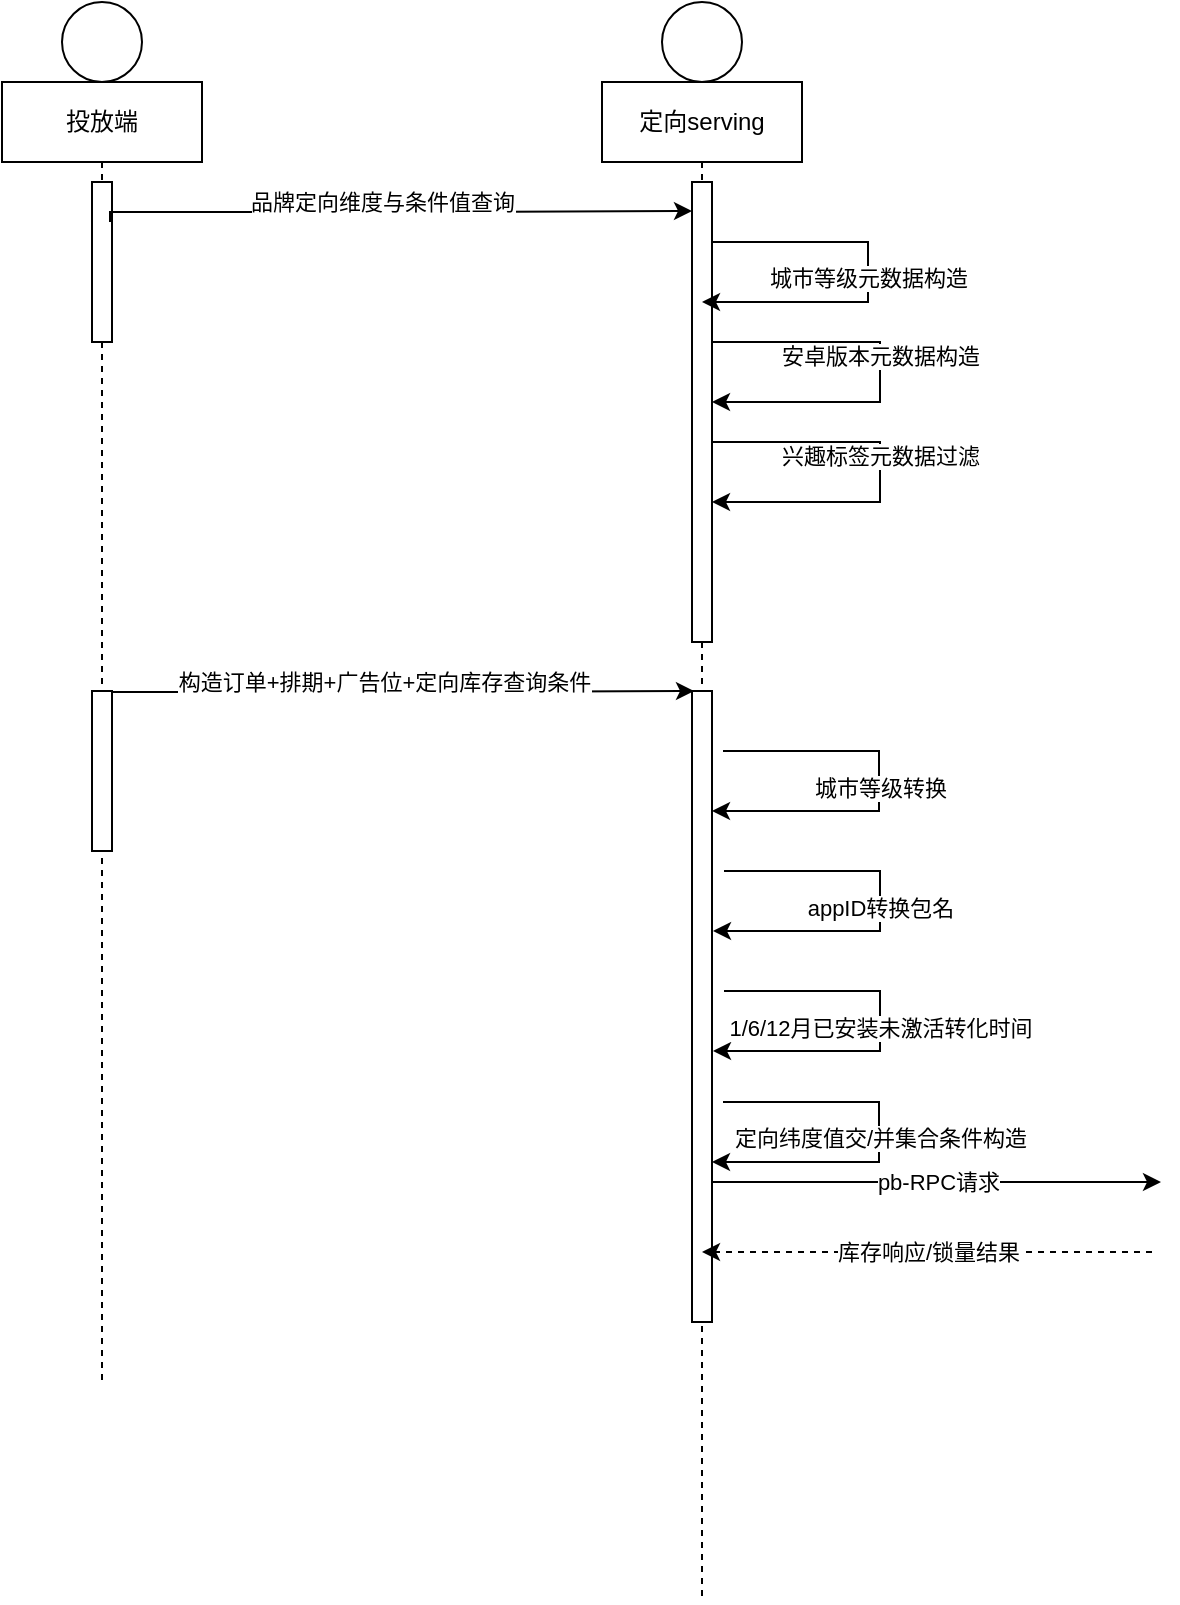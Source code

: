 <mxfile version="14.7.6" type="github">
  <diagram id="4WeLWoLbl9c9doZnRNi1" name="Page-1">
    <mxGraphModel dx="782" dy="402" grid="1" gridSize="10" guides="1" tooltips="1" connect="1" arrows="1" fold="1" page="1" pageScale="1" pageWidth="1100" pageHeight="850" math="0" shadow="0">
      <root>
        <mxCell id="0" />
        <mxCell id="1" parent="0" />
        <mxCell id="g26gJI3OPP5dfYRT891p-5" value="" style="shape=umlLifeline;participant=umlEntity;perimeter=lifelinePerimeter;whiteSpace=wrap;html=1;container=1;collapsible=0;recursiveResize=0;verticalAlign=top;spacingTop=36;outlineConnect=0;" parent="1" vertex="1">
          <mxGeometry x="380" y="20" width="40" height="40" as="geometry" />
        </mxCell>
        <mxCell id="g26gJI3OPP5dfYRT891p-6" value="定向serving" style="shape=umlLifeline;perimeter=lifelinePerimeter;whiteSpace=wrap;html=1;container=1;collapsible=0;recursiveResize=0;outlineConnect=0;" parent="1" vertex="1">
          <mxGeometry x="350" y="60" width="100" height="760" as="geometry" />
        </mxCell>
        <mxCell id="g26gJI3OPP5dfYRT891p-7" value="" style="html=1;points=[];perimeter=orthogonalPerimeter;" parent="g26gJI3OPP5dfYRT891p-6" vertex="1">
          <mxGeometry x="45" y="50" width="10" height="230" as="geometry" />
        </mxCell>
        <mxCell id="g26gJI3OPP5dfYRT891p-35" value="城市等级元数据构造" style="edgeStyle=orthogonalEdgeStyle;rounded=0;orthogonalLoop=1;jettySize=auto;html=1;" parent="g26gJI3OPP5dfYRT891p-6" source="g26gJI3OPP5dfYRT891p-7" target="g26gJI3OPP5dfYRT891p-6" edge="1">
          <mxGeometry relative="1" as="geometry">
            <mxPoint x="210" y="270" as="targetPoint" />
            <Array as="points">
              <mxPoint x="133" y="80" />
              <mxPoint x="133" y="110" />
            </Array>
          </mxGeometry>
        </mxCell>
        <mxCell id="g26gJI3OPP5dfYRT891p-8" value="" style="shape=umlLifeline;participant=umlEntity;perimeter=lifelinePerimeter;whiteSpace=wrap;html=1;container=1;collapsible=0;recursiveResize=0;verticalAlign=top;spacingTop=36;outlineConnect=0;" parent="1" vertex="1">
          <mxGeometry x="80" y="20" width="40" height="40" as="geometry" />
        </mxCell>
        <mxCell id="g26gJI3OPP5dfYRT891p-9" value="投放端" style="shape=umlLifeline;perimeter=lifelinePerimeter;whiteSpace=wrap;html=1;container=1;collapsible=0;recursiveResize=0;outlineConnect=0;" parent="1" vertex="1">
          <mxGeometry x="50" y="60" width="100" height="650" as="geometry" />
        </mxCell>
        <mxCell id="g26gJI3OPP5dfYRT891p-10" value="" style="html=1;points=[];perimeter=orthogonalPerimeter;" parent="g26gJI3OPP5dfYRT891p-9" vertex="1">
          <mxGeometry x="45" y="50" width="10" height="80" as="geometry" />
        </mxCell>
        <mxCell id="g26gJI3OPP5dfYRT891p-11" style="edgeStyle=orthogonalEdgeStyle;rounded=0;orthogonalLoop=1;jettySize=auto;html=1;entryX=0.1;entryY=0.05;entryDx=0;entryDy=0;entryPerimeter=0;" parent="1" edge="1">
          <mxGeometry relative="1" as="geometry">
            <Array as="points">
              <mxPoint x="104" y="125" />
              <mxPoint x="269" y="125" />
            </Array>
            <mxPoint x="104" y="130" as="sourcePoint" />
            <mxPoint x="395" y="124.5" as="targetPoint" />
          </mxGeometry>
        </mxCell>
        <mxCell id="g26gJI3OPP5dfYRT891p-12" value="品牌定向维度与条件值查询" style="edgeLabel;html=1;align=center;verticalAlign=middle;resizable=0;points=[];" parent="g26gJI3OPP5dfYRT891p-11" vertex="1" connectable="0">
          <mxGeometry x="-0.422" y="-1" relative="1" as="geometry">
            <mxPoint x="55" y="-6" as="offset" />
          </mxGeometry>
        </mxCell>
        <mxCell id="g26gJI3OPP5dfYRT891p-54" value="pb-RPC请求" style="edgeStyle=orthogonalEdgeStyle;rounded=0;orthogonalLoop=1;jettySize=auto;html=1;" parent="1" source="g26gJI3OPP5dfYRT891p-40" edge="1">
          <mxGeometry relative="1" as="geometry">
            <Array as="points">
              <mxPoint x="450" y="610" />
              <mxPoint x="450" y="610" />
            </Array>
            <mxPoint x="629.5" y="610" as="targetPoint" />
          </mxGeometry>
        </mxCell>
        <mxCell id="g26gJI3OPP5dfYRT891p-40" value="" style="html=1;points=[];perimeter=orthogonalPerimeter;" parent="1" vertex="1">
          <mxGeometry x="395" y="364.5" width="10" height="315.5" as="geometry" />
        </mxCell>
        <mxCell id="g26gJI3OPP5dfYRT891p-43" value="城市等级转换" style="edgeStyle=orthogonalEdgeStyle;rounded=0;orthogonalLoop=1;jettySize=auto;html=1;" parent="1" edge="1">
          <mxGeometry relative="1" as="geometry">
            <mxPoint x="405" y="424.5" as="targetPoint" />
            <mxPoint x="410.5" y="394.5" as="sourcePoint" />
            <Array as="points">
              <mxPoint x="488.5" y="394.5" />
              <mxPoint x="488.5" y="424.5" />
            </Array>
          </mxGeometry>
        </mxCell>
        <mxCell id="g26gJI3OPP5dfYRT891p-44" value="1/6/12月已安装未激活转化时间" style="edgeStyle=orthogonalEdgeStyle;rounded=0;orthogonalLoop=1;jettySize=auto;html=1;" parent="1" edge="1">
          <mxGeometry relative="1" as="geometry">
            <mxPoint x="405.5" y="544.5" as="targetPoint" />
            <mxPoint x="411" y="514.5" as="sourcePoint" />
            <Array as="points">
              <mxPoint x="489" y="514.5" />
              <mxPoint x="489" y="544.5" />
            </Array>
          </mxGeometry>
        </mxCell>
        <mxCell id="g26gJI3OPP5dfYRT891p-45" value="appID转换包名" style="edgeStyle=orthogonalEdgeStyle;rounded=0;orthogonalLoop=1;jettySize=auto;html=1;" parent="1" edge="1">
          <mxGeometry relative="1" as="geometry">
            <mxPoint x="405.5" y="484.5" as="targetPoint" />
            <mxPoint x="411" y="454.5" as="sourcePoint" />
            <Array as="points">
              <mxPoint x="489" y="454.5" />
              <mxPoint x="489" y="484.5" />
            </Array>
          </mxGeometry>
        </mxCell>
        <mxCell id="g26gJI3OPP5dfYRT891p-46" value="" style="html=1;points=[];perimeter=orthogonalPerimeter;" parent="1" vertex="1">
          <mxGeometry x="95" y="364.5" width="10" height="80" as="geometry" />
        </mxCell>
        <mxCell id="g26gJI3OPP5dfYRT891p-47" style="edgeStyle=orthogonalEdgeStyle;rounded=0;orthogonalLoop=1;jettySize=auto;html=1;entryX=0.1;entryY=0.05;entryDx=0;entryDy=0;entryPerimeter=0;" parent="1" edge="1">
          <mxGeometry relative="1" as="geometry">
            <Array as="points">
              <mxPoint x="105" y="365" />
              <mxPoint x="270" y="365" />
            </Array>
            <mxPoint x="105" y="370" as="sourcePoint" />
            <mxPoint x="396" y="364.5" as="targetPoint" />
          </mxGeometry>
        </mxCell>
        <mxCell id="g26gJI3OPP5dfYRT891p-48" value="构造订单+排期+广告位+定向库存查询条件" style="edgeLabel;html=1;align=center;verticalAlign=middle;resizable=0;points=[];" parent="g26gJI3OPP5dfYRT891p-47" vertex="1" connectable="0">
          <mxGeometry x="-0.422" y="-1" relative="1" as="geometry">
            <mxPoint x="55" y="-6" as="offset" />
          </mxGeometry>
        </mxCell>
        <mxCell id="g26gJI3OPP5dfYRT891p-51" value="安卓版本元数据构造" style="edgeStyle=orthogonalEdgeStyle;rounded=0;orthogonalLoop=1;jettySize=auto;html=1;exitX=1;exitY=0.421;exitDx=0;exitDy=0;exitPerimeter=0;" parent="1" source="g26gJI3OPP5dfYRT891p-7" edge="1">
          <mxGeometry relative="1" as="geometry">
            <mxPoint x="405" y="220" as="targetPoint" />
            <mxPoint x="411" y="190" as="sourcePoint" />
            <Array as="points">
              <mxPoint x="489" y="190" />
              <mxPoint x="489" y="220" />
            </Array>
          </mxGeometry>
        </mxCell>
        <mxCell id="g26gJI3OPP5dfYRT891p-52" value="兴趣标签元数据过滤" style="edgeStyle=orthogonalEdgeStyle;rounded=0;orthogonalLoop=1;jettySize=auto;html=1;exitX=1;exitY=0.421;exitDx=0;exitDy=0;exitPerimeter=0;" parent="1" edge="1">
          <mxGeometry relative="1" as="geometry">
            <mxPoint x="405" y="270" as="targetPoint" />
            <mxPoint x="405" y="256.83" as="sourcePoint" />
            <Array as="points">
              <mxPoint x="489" y="240" />
              <mxPoint x="489" y="270" />
            </Array>
          </mxGeometry>
        </mxCell>
        <mxCell id="g26gJI3OPP5dfYRT891p-53" value="定向纬度值交/并集合条件构造" style="edgeStyle=orthogonalEdgeStyle;rounded=0;orthogonalLoop=1;jettySize=auto;html=1;" parent="1" edge="1">
          <mxGeometry relative="1" as="geometry">
            <mxPoint x="405" y="600" as="targetPoint" />
            <mxPoint x="410.5" y="570" as="sourcePoint" />
            <Array as="points">
              <mxPoint x="488.5" y="570" />
              <mxPoint x="488.5" y="600" />
            </Array>
          </mxGeometry>
        </mxCell>
        <mxCell id="g26gJI3OPP5dfYRT891p-55" value="库存响应/锁量结果" style="edgeStyle=orthogonalEdgeStyle;rounded=0;orthogonalLoop=1;jettySize=auto;html=1;dashed=1;" parent="1" target="g26gJI3OPP5dfYRT891p-6" edge="1">
          <mxGeometry relative="1" as="geometry">
            <Array as="points">
              <mxPoint x="470" y="645" />
              <mxPoint x="470" y="645" />
            </Array>
            <mxPoint x="625" y="645" as="sourcePoint" />
          </mxGeometry>
        </mxCell>
      </root>
    </mxGraphModel>
  </diagram>
</mxfile>
